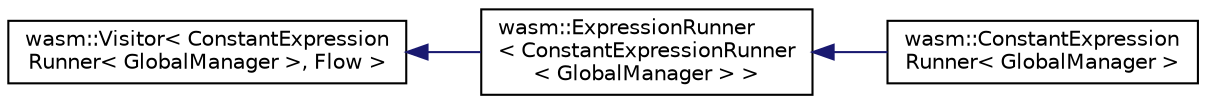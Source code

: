 digraph "Graphical Class Hierarchy"
{
  edge [fontname="Helvetica",fontsize="10",labelfontname="Helvetica",labelfontsize="10"];
  node [fontname="Helvetica",fontsize="10",shape=record];
  rankdir="LR";
  Node0 [label="wasm::Visitor\< ConstantExpression\lRunner\< GlobalManager \>, Flow \>",height=0.2,width=0.4,color="black", fillcolor="white", style="filled",URL="$structwasm_1_1_visitor.html"];
  Node0 -> Node1 [dir="back",color="midnightblue",fontsize="10",style="solid",fontname="Helvetica"];
  Node1 [label="wasm::ExpressionRunner\l\< ConstantExpressionRunner\l\< GlobalManager \> \>",height=0.2,width=0.4,color="black", fillcolor="white", style="filled",URL="$classwasm_1_1_expression_runner.html"];
  Node1 -> Node2 [dir="back",color="midnightblue",fontsize="10",style="solid",fontname="Helvetica"];
  Node2 [label="wasm::ConstantExpression\lRunner\< GlobalManager \>",height=0.2,width=0.4,color="black", fillcolor="white", style="filled",URL="$classwasm_1_1_constant_expression_runner.html"];
}
